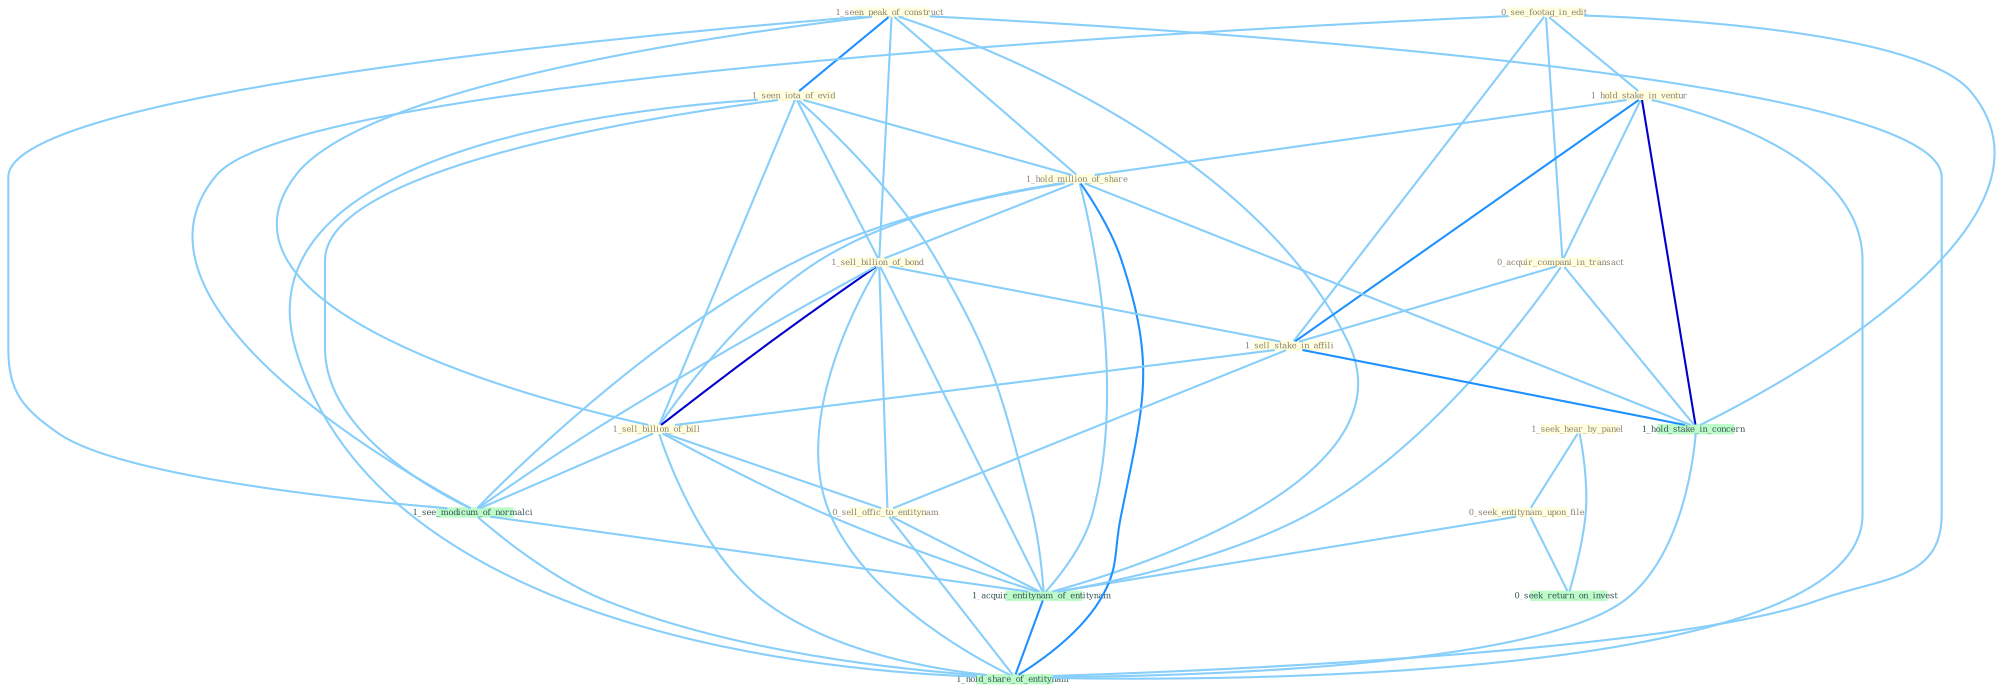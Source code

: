 Graph G{ 
    node
    [shape=polygon,style=filled,width=.5,height=.06,color="#BDFCC9",fixedsize=true,fontsize=4,
    fontcolor="#2f4f4f"];
    {node
    [color="#ffffe0", fontcolor="#8b7d6b"] "1_seen_peak_of_construct " "1_seek_hear_by_panel " "0_see_footag_in_edit " "1_seen_iota_of_evid " "0_seek_entitynam_upon_file " "1_hold_stake_in_ventur " "1_hold_million_of_share " "1_sell_billion_of_bond " "0_acquir_compani_in_transact " "1_sell_stake_in_affili " "1_sell_billion_of_bill " "0_sell_offic_to_entitynam "}
{node [color="#fff0f5", fontcolor="#b22222"]}
edge [color="#B0E2FF"];

	"1_seen_peak_of_construct " -- "1_seen_iota_of_evid " [w="2", color="#1e90ff" , len=0.8];
	"1_seen_peak_of_construct " -- "1_hold_million_of_share " [w="1", color="#87cefa" ];
	"1_seen_peak_of_construct " -- "1_sell_billion_of_bond " [w="1", color="#87cefa" ];
	"1_seen_peak_of_construct " -- "1_sell_billion_of_bill " [w="1", color="#87cefa" ];
	"1_seen_peak_of_construct " -- "1_see_modicum_of_normalci " [w="1", color="#87cefa" ];
	"1_seen_peak_of_construct " -- "1_acquir_entitynam_of_entitynam " [w="1", color="#87cefa" ];
	"1_seen_peak_of_construct " -- "1_hold_share_of_entitynam " [w="1", color="#87cefa" ];
	"1_seek_hear_by_panel " -- "0_seek_entitynam_upon_file " [w="1", color="#87cefa" ];
	"1_seek_hear_by_panel " -- "0_seek_return_on_invest " [w="1", color="#87cefa" ];
	"0_see_footag_in_edit " -- "1_hold_stake_in_ventur " [w="1", color="#87cefa" ];
	"0_see_footag_in_edit " -- "0_acquir_compani_in_transact " [w="1", color="#87cefa" ];
	"0_see_footag_in_edit " -- "1_sell_stake_in_affili " [w="1", color="#87cefa" ];
	"0_see_footag_in_edit " -- "1_hold_stake_in_concern " [w="1", color="#87cefa" ];
	"0_see_footag_in_edit " -- "1_see_modicum_of_normalci " [w="1", color="#87cefa" ];
	"1_seen_iota_of_evid " -- "1_hold_million_of_share " [w="1", color="#87cefa" ];
	"1_seen_iota_of_evid " -- "1_sell_billion_of_bond " [w="1", color="#87cefa" ];
	"1_seen_iota_of_evid " -- "1_sell_billion_of_bill " [w="1", color="#87cefa" ];
	"1_seen_iota_of_evid " -- "1_see_modicum_of_normalci " [w="1", color="#87cefa" ];
	"1_seen_iota_of_evid " -- "1_acquir_entitynam_of_entitynam " [w="1", color="#87cefa" ];
	"1_seen_iota_of_evid " -- "1_hold_share_of_entitynam " [w="1", color="#87cefa" ];
	"0_seek_entitynam_upon_file " -- "0_seek_return_on_invest " [w="1", color="#87cefa" ];
	"0_seek_entitynam_upon_file " -- "1_acquir_entitynam_of_entitynam " [w="1", color="#87cefa" ];
	"1_hold_stake_in_ventur " -- "1_hold_million_of_share " [w="1", color="#87cefa" ];
	"1_hold_stake_in_ventur " -- "0_acquir_compani_in_transact " [w="1", color="#87cefa" ];
	"1_hold_stake_in_ventur " -- "1_sell_stake_in_affili " [w="2", color="#1e90ff" , len=0.8];
	"1_hold_stake_in_ventur " -- "1_hold_stake_in_concern " [w="3", color="#0000cd" , len=0.6];
	"1_hold_stake_in_ventur " -- "1_hold_share_of_entitynam " [w="1", color="#87cefa" ];
	"1_hold_million_of_share " -- "1_sell_billion_of_bond " [w="1", color="#87cefa" ];
	"1_hold_million_of_share " -- "1_sell_billion_of_bill " [w="1", color="#87cefa" ];
	"1_hold_million_of_share " -- "1_hold_stake_in_concern " [w="1", color="#87cefa" ];
	"1_hold_million_of_share " -- "1_see_modicum_of_normalci " [w="1", color="#87cefa" ];
	"1_hold_million_of_share " -- "1_acquir_entitynam_of_entitynam " [w="1", color="#87cefa" ];
	"1_hold_million_of_share " -- "1_hold_share_of_entitynam " [w="2", color="#1e90ff" , len=0.8];
	"1_sell_billion_of_bond " -- "1_sell_stake_in_affili " [w="1", color="#87cefa" ];
	"1_sell_billion_of_bond " -- "1_sell_billion_of_bill " [w="3", color="#0000cd" , len=0.6];
	"1_sell_billion_of_bond " -- "0_sell_offic_to_entitynam " [w="1", color="#87cefa" ];
	"1_sell_billion_of_bond " -- "1_see_modicum_of_normalci " [w="1", color="#87cefa" ];
	"1_sell_billion_of_bond " -- "1_acquir_entitynam_of_entitynam " [w="1", color="#87cefa" ];
	"1_sell_billion_of_bond " -- "1_hold_share_of_entitynam " [w="1", color="#87cefa" ];
	"0_acquir_compani_in_transact " -- "1_sell_stake_in_affili " [w="1", color="#87cefa" ];
	"0_acquir_compani_in_transact " -- "1_hold_stake_in_concern " [w="1", color="#87cefa" ];
	"0_acquir_compani_in_transact " -- "1_acquir_entitynam_of_entitynam " [w="1", color="#87cefa" ];
	"1_sell_stake_in_affili " -- "1_sell_billion_of_bill " [w="1", color="#87cefa" ];
	"1_sell_stake_in_affili " -- "0_sell_offic_to_entitynam " [w="1", color="#87cefa" ];
	"1_sell_stake_in_affili " -- "1_hold_stake_in_concern " [w="2", color="#1e90ff" , len=0.8];
	"1_sell_billion_of_bill " -- "0_sell_offic_to_entitynam " [w="1", color="#87cefa" ];
	"1_sell_billion_of_bill " -- "1_see_modicum_of_normalci " [w="1", color="#87cefa" ];
	"1_sell_billion_of_bill " -- "1_acquir_entitynam_of_entitynam " [w="1", color="#87cefa" ];
	"1_sell_billion_of_bill " -- "1_hold_share_of_entitynam " [w="1", color="#87cefa" ];
	"0_sell_offic_to_entitynam " -- "1_acquir_entitynam_of_entitynam " [w="1", color="#87cefa" ];
	"0_sell_offic_to_entitynam " -- "1_hold_share_of_entitynam " [w="1", color="#87cefa" ];
	"1_hold_stake_in_concern " -- "1_hold_share_of_entitynam " [w="1", color="#87cefa" ];
	"1_see_modicum_of_normalci " -- "1_acquir_entitynam_of_entitynam " [w="1", color="#87cefa" ];
	"1_see_modicum_of_normalci " -- "1_hold_share_of_entitynam " [w="1", color="#87cefa" ];
	"1_acquir_entitynam_of_entitynam " -- "1_hold_share_of_entitynam " [w="2", color="#1e90ff" , len=0.8];
}